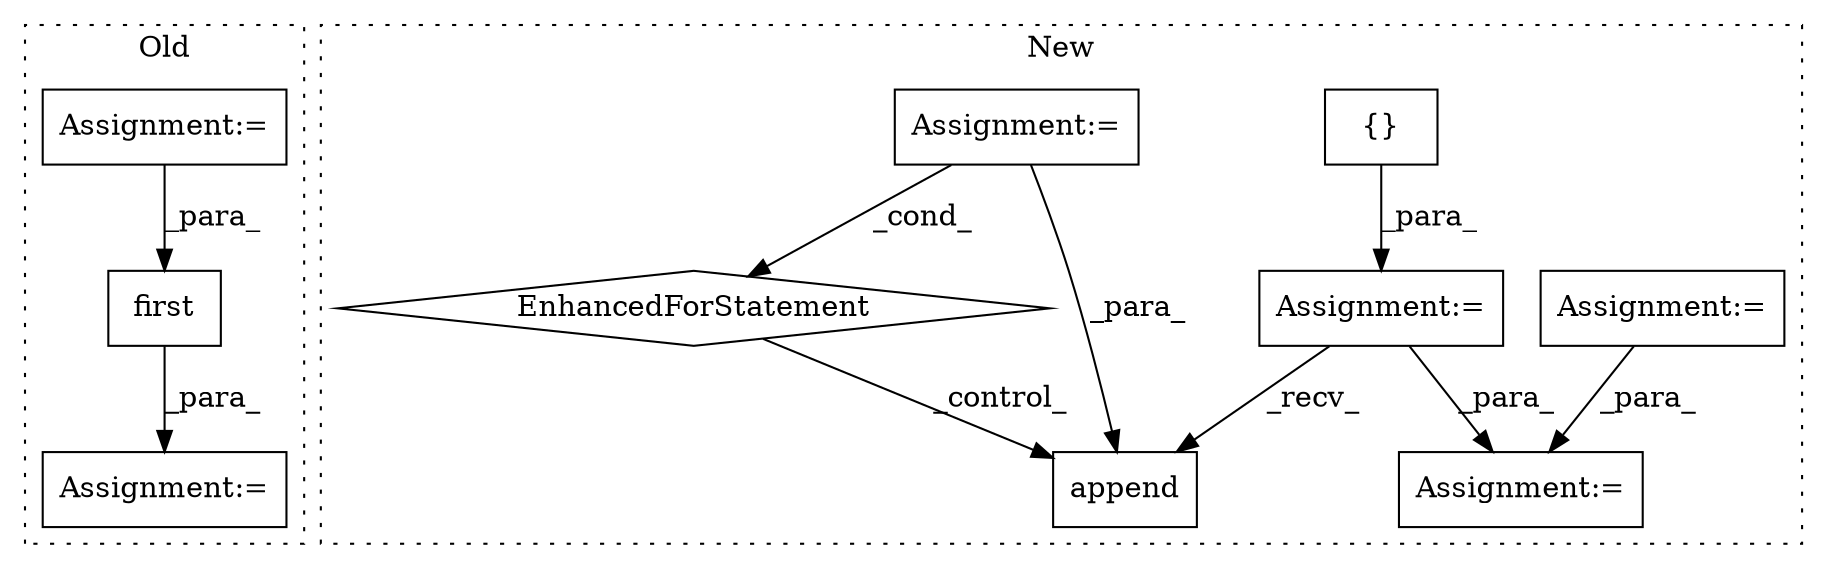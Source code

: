 digraph G {
subgraph cluster0 {
1 [label="first" a="32" s="8734,8744" l="6,1" shape="box"];
5 [label="Assignment:=" a="7" s="8827" l="30" shape="box"];
6 [label="Assignment:=" a="7" s="8717" l="17" shape="box"];
label = "Old";
style="dotted";
}
subgraph cluster1 {
2 [label="append" a="32" s="9263,9271" l="7,1" shape="box"];
3 [label="EnhancedForStatement" a="70" s="9135,9235" l="57,2" shape="diamond"];
4 [label="{}" a="4" s="8971" l="2" shape="box"];
7 [label="Assignment:=" a="7" s="8931" l="1" shape="box"];
8 [label="Assignment:=" a="7" s="9361" l="2" shape="box"];
9 [label="Assignment:=" a="7" s="8898" l="1" shape="box"];
10 [label="Assignment:=" a="7" s="8979,9125" l="65,2" shape="box"];
label = "New";
style="dotted";
}
1 -> 6 [label="_para_"];
3 -> 2 [label="_control_"];
4 -> 7 [label="_para_"];
5 -> 1 [label="_para_"];
7 -> 8 [label="_para_"];
7 -> 2 [label="_recv_"];
9 -> 8 [label="_para_"];
10 -> 3 [label="_cond_"];
10 -> 2 [label="_para_"];
}